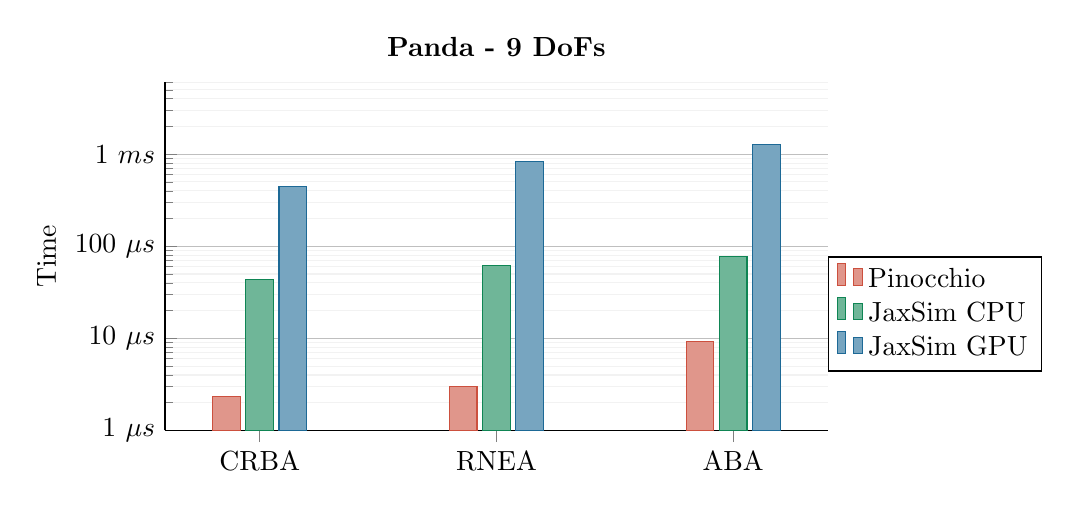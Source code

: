\begin{tikzpicture}

\definecolor{indianred2048062}{RGB}{204,80,62}
\definecolor{seagreen1513384}{RGB}{15,133,84}
\definecolor{teal29105150}{RGB}{29,105,150}

\begin{semilogyaxis}[
    title=\textbf{Panda - 9 DoFs},
    axis lines*=left,
    ymajorticks,
    ytick={1, 10, 100, 1000, 10000},
    yticklabels={1 $\mu s$,10 $\mu s$,100 $\mu s$, 1 $ms$, 10 $ms$},
    ymin=1,
    ymax=6000,
    width=10cm,
    height=6cm,
    ybar,
    ylabel={Time},
    xtick=data,
    enlarge x limits=0.2,
    symbolic x coords={CRBA,RNEA,ABA},
    ymajorgrids,
    yminorgrids,
    minor grid style={gray!10},
    legend cell align={left},
    legend style={at={(1.00,0.5)},anchor=north west},
]

\pgfplotstableread{
Algo Mean_Pinocchio Mean_Jaxsim_CPU Mean_Jaxsim_GPU
CRBA 2.31           43.2            445
RNEA 2.98           61.3            825
ABA  9.2            77.6            1280
}\dataicub

\addplot[indianred2048062, fill=indianred2048062!60] table [x=Algo, y=Mean_Pinocchio] {\dataicub}; \addlegendentry{Pinocchio}
\addplot[seagreen1513384, fill=seagreen1513384!60] table [x=Algo, y=Mean_Jaxsim_CPU] {\dataicub}; \addlegendentry{JaxSim CPU}
\addplot[teal29105150, fill=teal29105150!60] table [x=Algo, y=Mean_Jaxsim_GPU] {\dataicub}; \addlegendentry{JaxSim GPU}

\end{semilogyaxis}

\end{tikzpicture}
